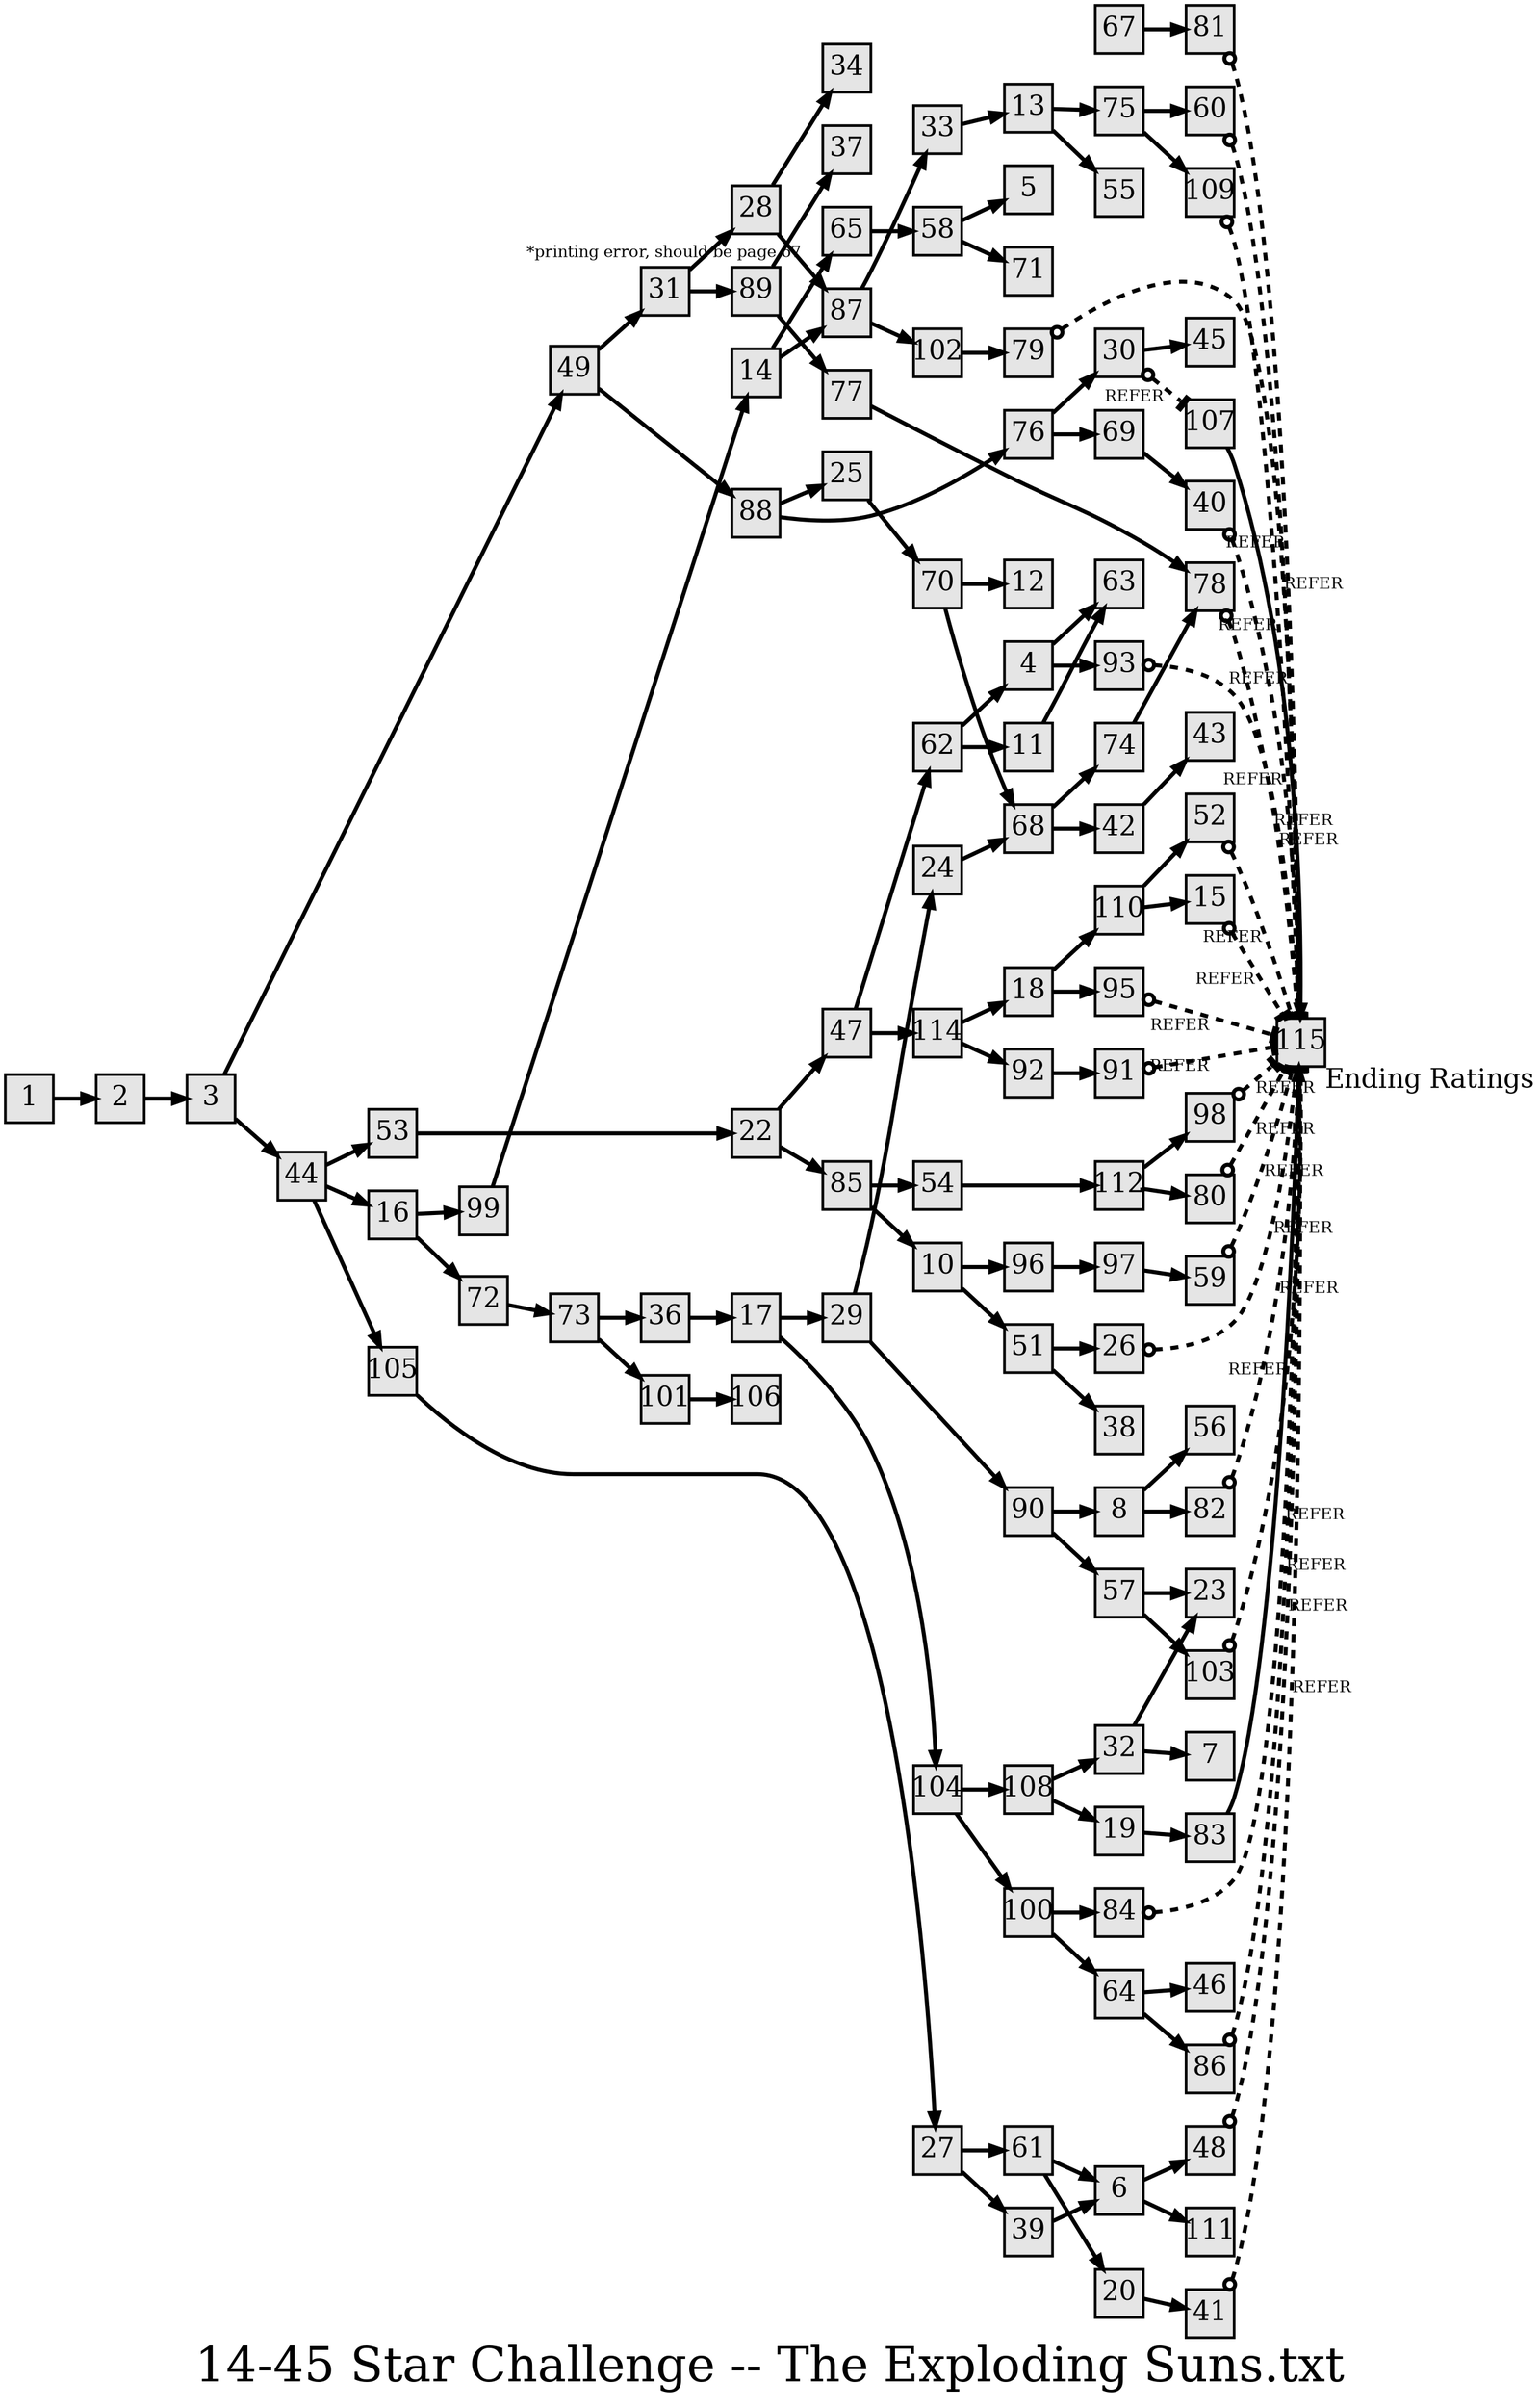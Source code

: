 digraph g{
  graph [ label="14-45 Star Challenge -- The Exploding Suns.txt" rankdir=LR, ordering=out, fontsize=36, nodesep="0.35", ranksep="0.45"];
  node  [shape=rect, penwidth=2, fontsize=20, style=filled, fillcolor=grey90, margin="0,0", labelfloat=true, regular=true, fixedsize=true];
  edge  [labelfloat=true, penwidth=3, fontsize=12];
  1 -> 2;
  2 -> 3;
  3 -> 49;
  3 -> 44;
  4 -> 63;
  4 -> 93;
  5;
  6 -> 48;
  6 -> 111;
  7;
  8 -> 56;
  8 -> 82;
  10 -> 96;
  10 -> 51;
  11 -> 63;
  12;
  13 -> 75;
  13 -> 55;
  14 -> 65;
  14 -> 87;
  15 -> 115	[ xlabel="REFER", dir=both, arrowhead=tee, arrowtail=odot, style=dashed ];
  115	[ xlabel="Ending Ratings" ];
  16 -> 99;
  16 -> 72;
  17 -> 29;
  17 -> 104;
  18 -> 110;
  18 -> 95;
  19 -> 83;
  20 -> 41;
  22 -> 47;
  22 -> 85;
  23;
  24 -> 68;
  25 -> 70;
  26 -> 115	[ xlabel="REFER", dir=both, arrowhead=tee, arrowtail=odot, style=dashed ];
  27 -> 61;
  27 -> 39;
  28 -> 34;
  28 -> 87	[ xlabel="*printing error, should be page 67" ];
  29 -> 24;
  29 -> 90;
  30 -> 45;
  30 -> 107	[ xlabel="REFER", dir=both, arrowhead=tee, arrowtail=odot, style=dashed ];
  31 -> 28;
  31 -> 89;
  32 -> 23;
  32 -> 7;
  33 -> 13;
  34;
  36 -> 17;
  37;
  38;
  39 -> 6;
  40 -> 115	[ xlabel="REFER", dir=both, arrowhead=tee, arrowtail=odot, style=dashed ];
  41 -> 115	[ xlabel="REFER", dir=both, arrowhead=tee, arrowtail=odot, style=dashed ];
  42 -> 43;
  44 -> 53;
  44 -> 16;
  44 -> 105;
  47 -> 62;
  47 -> 114;
  48 -> 115	[ xlabel="REFER", dir=both, arrowhead=tee, arrowtail=odot, style=dashed ];
  49 -> 31;
  49 -> 88;
  51 -> 26;
  51 -> 38;
  52 -> 115	[ xlabel="REFER", dir=both, arrowhead=tee, arrowtail=odot, style=dashed ];
  53 -> 22;
  54 -> 112;
  57 -> 23;
  57 -> 103;
  58 -> 5;
  58 -> 71;
  59 -> 115	[ xlabel="REFER", dir=both, arrowhead=tee, arrowtail=odot, style=dashed ];
  60 -> 115	[ xlabel="REFER", dir=both, arrowhead=tee, arrowtail=odot, style=dashed ];
  61 -> 6;
  61 -> 20;
  62 -> 4;
  62 -> 11;
  64 -> 46;
  64 -> 86;
  65 -> 58;
  67 -> 81;
  68 -> 74;
  68 -> 42;
  69 -> 40;
  70 -> 12;
  70 -> 68;
  72 -> 73;
  73 -> 36;
  73 -> 101;
  74 -> 78;
  75 -> 60;
  75 -> 109;
  76 -> 30;
  76 -> 69;
  77 -> 78;
  78 -> 115	[ xlabel="REFER", dir=both, arrowhead=tee, arrowtail=odot, style=dashed ];
  79 -> 115	[ xlabel="REFER", dir=both, arrowhead=tee, arrowtail=odot, style=dashed ];
  80 -> 115	[ xlabel="REFER", dir=both, arrowhead=tee, arrowtail=odot, style=dashed ];
  81 -> 115	[ xlabel="REFER", dir=both, arrowhead=tee, arrowtail=odot, style=dashed ];
  82 -> 115	[ xlabel="REFER", dir=both, arrowhead=tee, arrowtail=odot, style=dashed ];
  83 -> 115;
  84 -> 115	[ xlabel="REFER", dir=both, arrowhead=tee, arrowtail=odot, style=dashed ];
  85 -> 54;
  85 -> 10;
  86 -> 115	[ xlabel="REFER", dir=both, arrowhead=tee, arrowtail=odot, style=dashed ];
  87 -> 33;
  87 -> 102;
  88 -> 25;
  88 -> 76;
  89 -> 77;
  89 -> 37;
  90 -> 8;
  90 -> 57;
  91 -> 115	[ xlabel="REFER", dir=both, arrowhead=tee, arrowtail=odot, style=dashed ];
  92 -> 91;
  93 -> 115	[ xlabel="REFER", dir=both, arrowhead=tee, arrowtail=odot, style=dashed ];
  95 -> 115	[ xlabel="REFER", dir=both, arrowhead=tee, arrowtail=odot, style=dashed ];
  96 -> 97;
  97 -> 59;
  98 -> 115	[ xlabel="REFER", dir=both, arrowhead=tee, arrowtail=odot, style=dashed ];
  99 -> 14;
  100 -> 84;
  100 -> 64;
  101 -> 106;
  102 -> 79;
  103 -> 115	[ xlabel="REFER", dir=both, arrowhead=tee, arrowtail=odot, style=dashed ];
  104 -> 108;
  104 -> 100;
  105 -> 27;
  107 -> 115;
  108 -> 32;
  108 -> 19;
  109 -> 115	[ xlabel="REFER", dir=both, arrowhead=tee, arrowtail=odot, style=dashed ];
  110 -> 52;
  110 -> 15;
  112 -> 98;
  112 -> 80;
  114 -> 18;
  114 -> 92;
}

